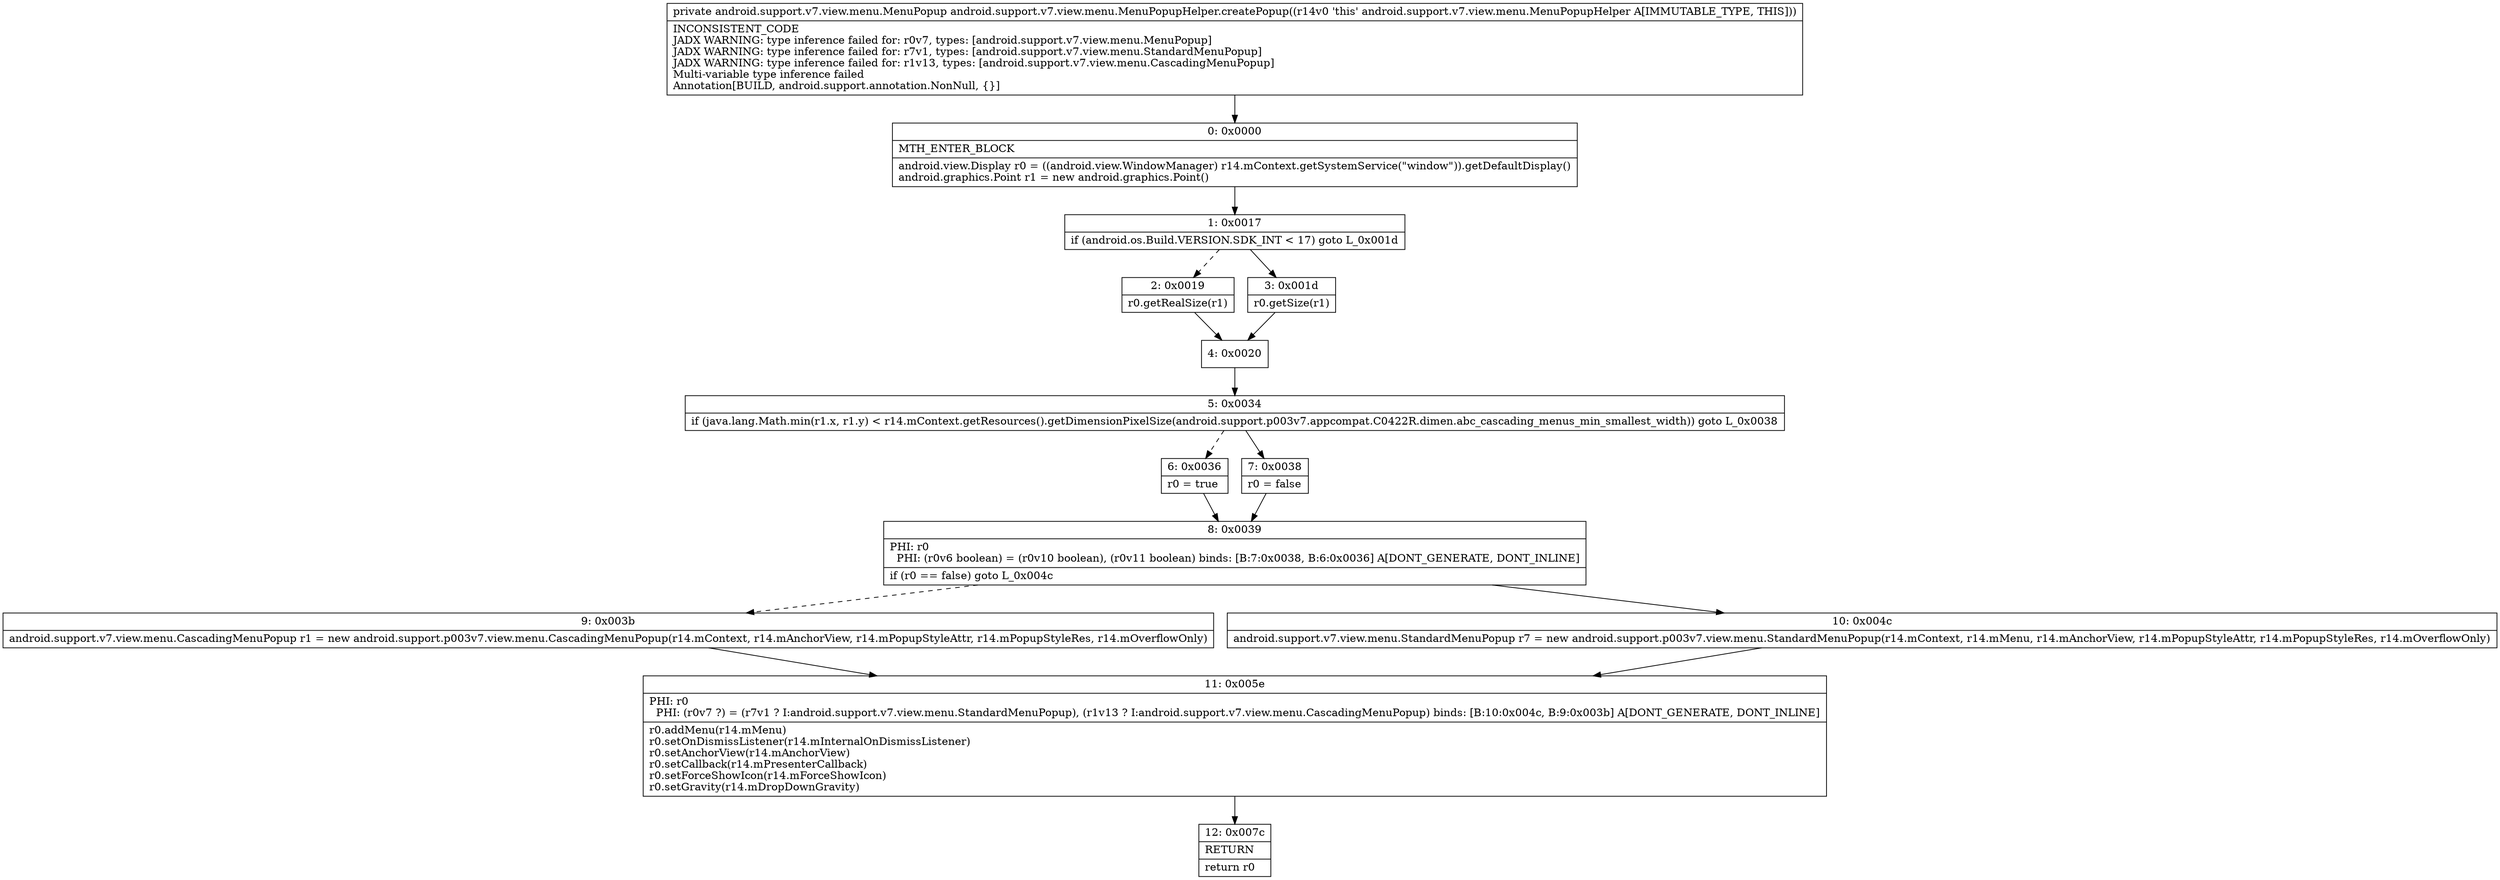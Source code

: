 digraph "CFG forandroid.support.v7.view.menu.MenuPopupHelper.createPopup()Landroid\/support\/v7\/view\/menu\/MenuPopup;" {
Node_0 [shape=record,label="{0\:\ 0x0000|MTH_ENTER_BLOCK\l|android.view.Display r0 = ((android.view.WindowManager) r14.mContext.getSystemService(\"window\")).getDefaultDisplay()\landroid.graphics.Point r1 = new android.graphics.Point()\l}"];
Node_1 [shape=record,label="{1\:\ 0x0017|if (android.os.Build.VERSION.SDK_INT \< 17) goto L_0x001d\l}"];
Node_2 [shape=record,label="{2\:\ 0x0019|r0.getRealSize(r1)\l}"];
Node_3 [shape=record,label="{3\:\ 0x001d|r0.getSize(r1)\l}"];
Node_4 [shape=record,label="{4\:\ 0x0020}"];
Node_5 [shape=record,label="{5\:\ 0x0034|if (java.lang.Math.min(r1.x, r1.y) \< r14.mContext.getResources().getDimensionPixelSize(android.support.p003v7.appcompat.C0422R.dimen.abc_cascading_menus_min_smallest_width)) goto L_0x0038\l}"];
Node_6 [shape=record,label="{6\:\ 0x0036|r0 = true\l}"];
Node_7 [shape=record,label="{7\:\ 0x0038|r0 = false\l}"];
Node_8 [shape=record,label="{8\:\ 0x0039|PHI: r0 \l  PHI: (r0v6 boolean) = (r0v10 boolean), (r0v11 boolean) binds: [B:7:0x0038, B:6:0x0036] A[DONT_GENERATE, DONT_INLINE]\l|if (r0 == false) goto L_0x004c\l}"];
Node_9 [shape=record,label="{9\:\ 0x003b|android.support.v7.view.menu.CascadingMenuPopup r1 = new android.support.p003v7.view.menu.CascadingMenuPopup(r14.mContext, r14.mAnchorView, r14.mPopupStyleAttr, r14.mPopupStyleRes, r14.mOverflowOnly)\l}"];
Node_10 [shape=record,label="{10\:\ 0x004c|android.support.v7.view.menu.StandardMenuPopup r7 = new android.support.p003v7.view.menu.StandardMenuPopup(r14.mContext, r14.mMenu, r14.mAnchorView, r14.mPopupStyleAttr, r14.mPopupStyleRes, r14.mOverflowOnly)\l}"];
Node_11 [shape=record,label="{11\:\ 0x005e|PHI: r0 \l  PHI: (r0v7 ?) = (r7v1 ? I:android.support.v7.view.menu.StandardMenuPopup), (r1v13 ? I:android.support.v7.view.menu.CascadingMenuPopup) binds: [B:10:0x004c, B:9:0x003b] A[DONT_GENERATE, DONT_INLINE]\l|r0.addMenu(r14.mMenu)\lr0.setOnDismissListener(r14.mInternalOnDismissListener)\lr0.setAnchorView(r14.mAnchorView)\lr0.setCallback(r14.mPresenterCallback)\lr0.setForceShowIcon(r14.mForceShowIcon)\lr0.setGravity(r14.mDropDownGravity)\l}"];
Node_12 [shape=record,label="{12\:\ 0x007c|RETURN\l|return r0\l}"];
MethodNode[shape=record,label="{private android.support.v7.view.menu.MenuPopup android.support.v7.view.menu.MenuPopupHelper.createPopup((r14v0 'this' android.support.v7.view.menu.MenuPopupHelper A[IMMUTABLE_TYPE, THIS]))  | INCONSISTENT_CODE\lJADX WARNING: type inference failed for: r0v7, types: [android.support.v7.view.menu.MenuPopup]\lJADX WARNING: type inference failed for: r7v1, types: [android.support.v7.view.menu.StandardMenuPopup]\lJADX WARNING: type inference failed for: r1v13, types: [android.support.v7.view.menu.CascadingMenuPopup]\lMulti\-variable type inference failed\lAnnotation[BUILD, android.support.annotation.NonNull, \{\}]\l}"];
MethodNode -> Node_0;
Node_0 -> Node_1;
Node_1 -> Node_2[style=dashed];
Node_1 -> Node_3;
Node_2 -> Node_4;
Node_3 -> Node_4;
Node_4 -> Node_5;
Node_5 -> Node_6[style=dashed];
Node_5 -> Node_7;
Node_6 -> Node_8;
Node_7 -> Node_8;
Node_8 -> Node_9[style=dashed];
Node_8 -> Node_10;
Node_9 -> Node_11;
Node_10 -> Node_11;
Node_11 -> Node_12;
}

